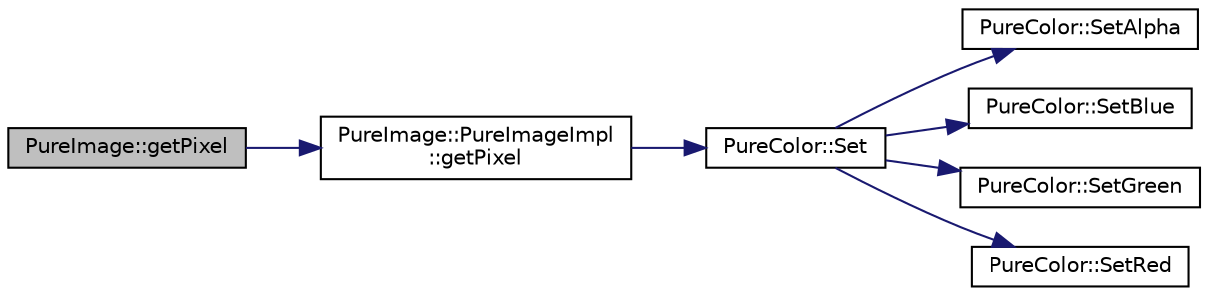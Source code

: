 digraph "PureImage::getPixel"
{
 // LATEX_PDF_SIZE
  edge [fontname="Helvetica",fontsize="10",labelfontname="Helvetica",labelfontsize="10"];
  node [fontname="Helvetica",fontsize="10",shape=record];
  rankdir="LR";
  Node1 [label="PureImage::getPixel",height=0.2,width=0.4,color="black", fillcolor="grey75", style="filled", fontcolor="black",tooltip="Gets the color of the pixel at the given (x,y) coordinate."];
  Node1 -> Node2 [color="midnightblue",fontsize="10",style="solid",fontname="Helvetica"];
  Node2 [label="PureImage::PureImageImpl\l::getPixel",height=0.2,width=0.4,color="black", fillcolor="white", style="filled",URL="$class_pure_image_1_1_pure_image_impl.html#a3e906290091d3b5c58852dc10894647d",tooltip=" "];
  Node2 -> Node3 [color="midnightblue",fontsize="10",style="solid",fontname="Helvetica"];
  Node3 [label="PureColor::Set",height=0.2,width=0.4,color="black", fillcolor="white", style="filled",URL="$class_pure_color.html#a9deb02f11fb79d5ecf4859936f46563f",tooltip="Sets all color components."];
  Node3 -> Node4 [color="midnightblue",fontsize="10",style="solid",fontname="Helvetica"];
  Node4 [label="PureColor::SetAlpha",height=0.2,width=0.4,color="black", fillcolor="white", style="filled",URL="$class_pure_color.html#aea713f9436df62ae7d7223f97cddd9a0",tooltip="Sets alpha component."];
  Node3 -> Node5 [color="midnightblue",fontsize="10",style="solid",fontname="Helvetica"];
  Node5 [label="PureColor::SetBlue",height=0.2,width=0.4,color="black", fillcolor="white", style="filled",URL="$class_pure_color.html#a32233d3a2eb1a522d0db469e30f86957",tooltip="Sets blue component."];
  Node3 -> Node6 [color="midnightblue",fontsize="10",style="solid",fontname="Helvetica"];
  Node6 [label="PureColor::SetGreen",height=0.2,width=0.4,color="black", fillcolor="white", style="filled",URL="$class_pure_color.html#a6005cb0cc261ec8b196270bed41f9fc4",tooltip="Sets green component."];
  Node3 -> Node7 [color="midnightblue",fontsize="10",style="solid",fontname="Helvetica"];
  Node7 [label="PureColor::SetRed",height=0.2,width=0.4,color="black", fillcolor="white", style="filled",URL="$class_pure_color.html#a690343be501e00cd922ff91f5e7e9e17",tooltip="Sets red component."];
}

